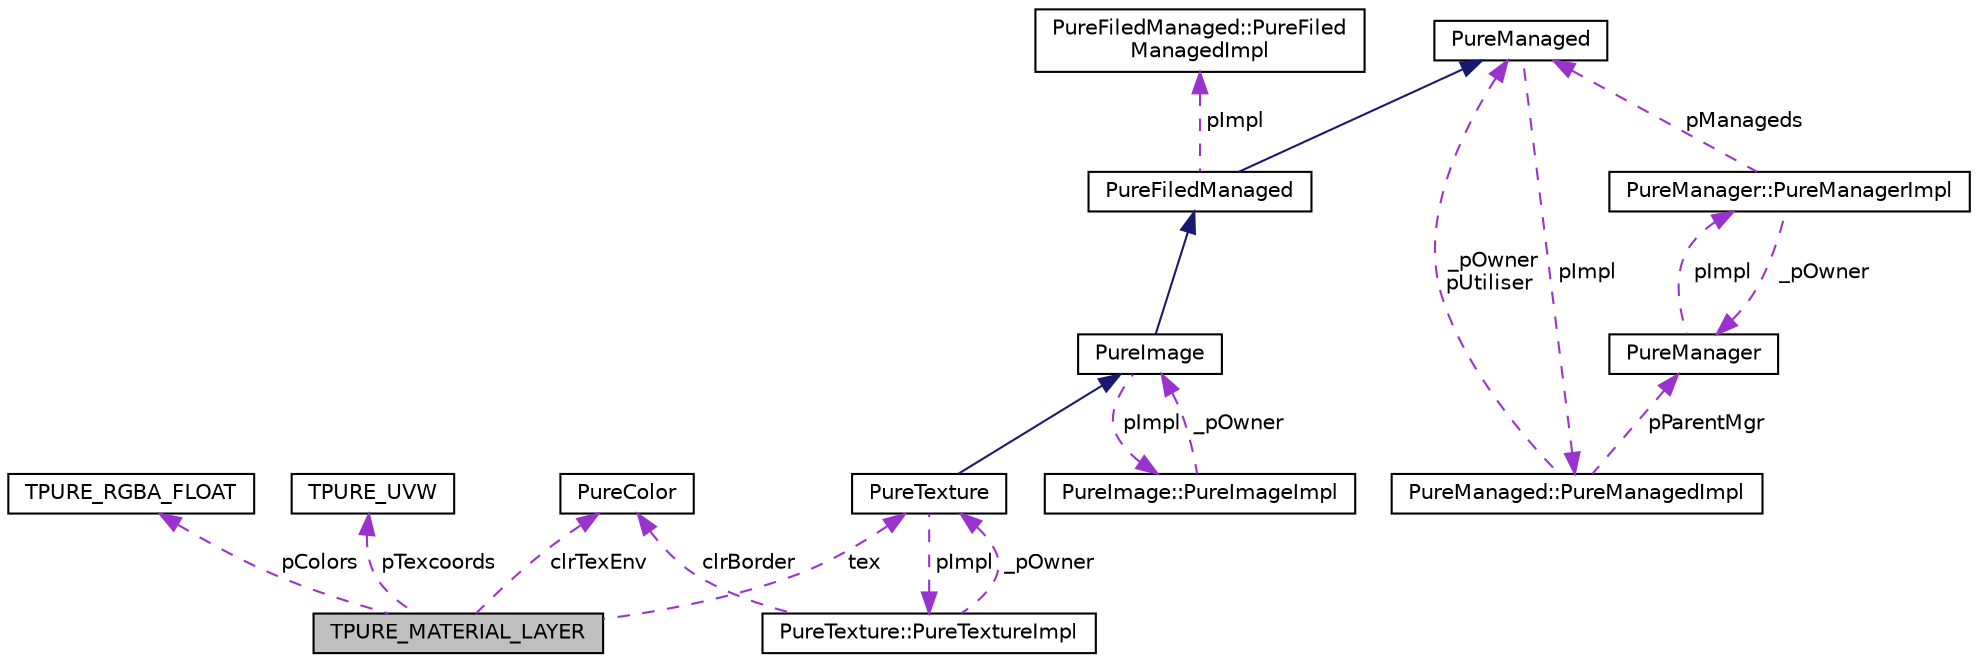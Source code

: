 digraph "TPURE_MATERIAL_LAYER"
{
 // LATEX_PDF_SIZE
  edge [fontname="Helvetica",fontsize="10",labelfontname="Helvetica",labelfontsize="10"];
  node [fontname="Helvetica",fontsize="10",shape=record];
  Node1 [label="TPURE_MATERIAL_LAYER",height=0.2,width=0.4,color="black", fillcolor="grey75", style="filled", fontcolor="black",tooltip="Defines a layer of a material."];
  Node2 -> Node1 [dir="back",color="darkorchid3",fontsize="10",style="dashed",label=" pColors" ,fontname="Helvetica"];
  Node2 [label="TPURE_RGBA_FLOAT",height=0.2,width=0.4,color="black", fillcolor="white", style="filled",URL="$struct_t_p_u_r_e___r_g_b_a___f_l_o_a_t.html",tooltip="Simple RGBA color [0.0-1.0]."];
  Node3 -> Node1 [dir="back",color="darkorchid3",fontsize="10",style="dashed",label=" tex" ,fontname="Helvetica"];
  Node3 [label="PureTexture",height=0.2,width=0.4,color="black", fillcolor="white", style="filled",URL="$class_pure_texture.html",tooltip="Texture-representing class."];
  Node4 -> Node3 [dir="back",color="midnightblue",fontsize="10",style="solid",fontname="Helvetica"];
  Node4 [label="PureImage",height=0.2,width=0.4,color="black", fillcolor="white", style="filled",URL="$class_pure_image.html",tooltip="Image class."];
  Node5 -> Node4 [dir="back",color="midnightblue",fontsize="10",style="solid",fontname="Helvetica"];
  Node5 [label="PureFiledManaged",height=0.2,width=0.4,color="black", fillcolor="white", style="filled",URL="$class_pure_filed_managed.html",tooltip="Managed loaded from / saved to a file."];
  Node6 -> Node5 [dir="back",color="midnightblue",fontsize="10",style="solid",fontname="Helvetica"];
  Node6 [label="PureManaged",height=0.2,width=0.4,color="black", fillcolor="white", style="filled",URL="$class_pure_managed.html",tooltip="Ancestor class for managed classes."];
  Node7 -> Node6 [dir="back",color="darkorchid3",fontsize="10",style="dashed",label=" pImpl" ,fontname="Helvetica"];
  Node7 [label="PureManaged::PureManagedImpl",height=0.2,width=0.4,color="black", fillcolor="white", style="filled",URL="$class_pure_managed_1_1_pure_managed_impl.html",tooltip=" "];
  Node6 -> Node7 [dir="back",color="darkorchid3",fontsize="10",style="dashed",label=" _pOwner\npUtiliser" ,fontname="Helvetica"];
  Node8 -> Node7 [dir="back",color="darkorchid3",fontsize="10",style="dashed",label=" pParentMgr" ,fontname="Helvetica"];
  Node8 [label="PureManager",height=0.2,width=0.4,color="black", fillcolor="white", style="filled",URL="$class_pure_manager.html",tooltip="Ancestor class for manager classes."];
  Node9 -> Node8 [dir="back",color="darkorchid3",fontsize="10",style="dashed",label=" pImpl" ,fontname="Helvetica"];
  Node9 [label="PureManager::PureManagerImpl",height=0.2,width=0.4,color="black", fillcolor="white", style="filled",URL="$class_pure_manager_1_1_pure_manager_impl.html",tooltip=" "];
  Node8 -> Node9 [dir="back",color="darkorchid3",fontsize="10",style="dashed",label=" _pOwner" ,fontname="Helvetica"];
  Node6 -> Node9 [dir="back",color="darkorchid3",fontsize="10",style="dashed",label=" pManageds" ,fontname="Helvetica"];
  Node10 -> Node5 [dir="back",color="darkorchid3",fontsize="10",style="dashed",label=" pImpl" ,fontname="Helvetica"];
  Node10 [label="PureFiledManaged::PureFiled\lManagedImpl",height=0.2,width=0.4,color="black", fillcolor="white", style="filled",URL="$class_pure_filed_managed_1_1_pure_filed_managed_impl.html",tooltip="Managed loaded from / saved to a file."];
  Node11 -> Node4 [dir="back",color="darkorchid3",fontsize="10",style="dashed",label=" pImpl" ,fontname="Helvetica"];
  Node11 [label="PureImage::PureImageImpl",height=0.2,width=0.4,color="black", fillcolor="white", style="filled",URL="$class_pure_image_1_1_pure_image_impl.html",tooltip=" "];
  Node4 -> Node11 [dir="back",color="darkorchid3",fontsize="10",style="dashed",label=" _pOwner" ,fontname="Helvetica"];
  Node12 -> Node3 [dir="back",color="darkorchid3",fontsize="10",style="dashed",label=" pImpl" ,fontname="Helvetica"];
  Node12 [label="PureTexture::PureTextureImpl",height=0.2,width=0.4,color="black", fillcolor="white", style="filled",URL="$class_pure_texture_1_1_pure_texture_impl.html",tooltip=" "];
  Node3 -> Node12 [dir="back",color="darkorchid3",fontsize="10",style="dashed",label=" _pOwner" ,fontname="Helvetica"];
  Node13 -> Node12 [dir="back",color="darkorchid3",fontsize="10",style="dashed",label=" clrBorder" ,fontname="Helvetica"];
  Node13 [label="PureColor",height=0.2,width=0.4,color="black", fillcolor="white", style="filled",URL="$class_pure_color.html",tooltip="Pure color class."];
  Node14 -> Node1 [dir="back",color="darkorchid3",fontsize="10",style="dashed",label=" pTexcoords" ,fontname="Helvetica"];
  Node14 [label="TPURE_UVW",height=0.2,width=0.4,color="black", fillcolor="white", style="filled",URL="$struct_t_p_u_r_e___u_v_w.html",tooltip="Texture coordinate."];
  Node13 -> Node1 [dir="back",color="darkorchid3",fontsize="10",style="dashed",label=" clrTexEnv" ,fontname="Helvetica"];
}
